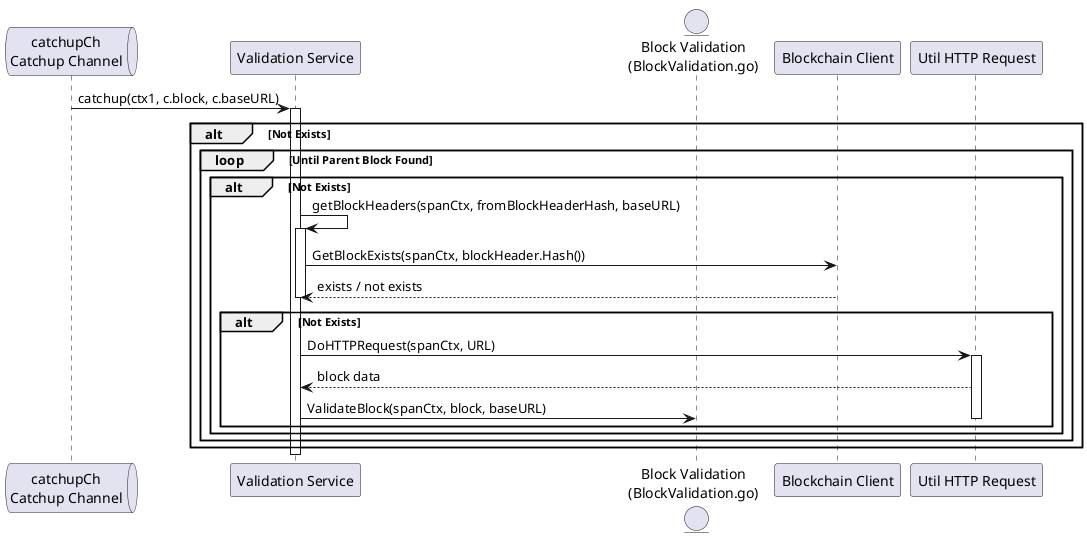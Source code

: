 @startuml
queue "catchupCh\nCatchup Channel" as CatchupCh
participant "Validation Service" as ValidationService
entity "Block Validation\n(BlockValidation.go)" as BVVB

participant "Blockchain Client" as BC
participant "Util HTTP Request" as Util


CatchupCh -> ValidationService: catchup(ctx1, c.block, c.baseURL)
activate ValidationService


alt Not Exists
    loop Until Parent Block Found

        alt Not Exists
            ValidationService -> ValidationService: getBlockHeaders(spanCtx, fromBlockHeaderHash, baseURL)
            activate ValidationService
            ValidationService -> BC: GetBlockExists(spanCtx, blockHeader.Hash())
            BC --> ValidationService: exists / not exists
            deactivate ValidationService

            alt Not Exists
                ValidationService -> Util: DoHTTPRequest(spanCtx, URL)
                activate Util
                Util --> ValidationService: block data
                ValidationService -> BVVB: ValidateBlock(spanCtx, block, baseURL)
                deactivate Util
            end
        end
    end
end

deactivate ValidationService

@enduml
